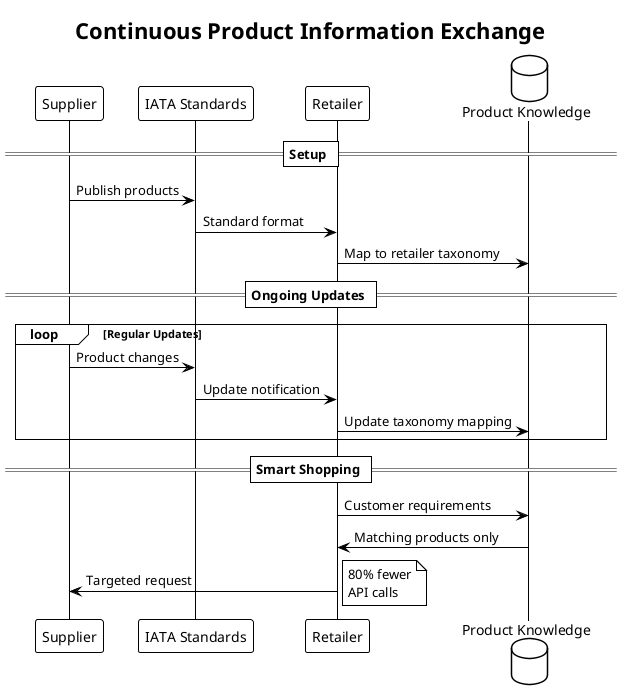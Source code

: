 
@startuml continuous_maintenance
!theme plain
title Continuous Product Information Exchange

participant Supplier
participant "IATA Standards" as IATA
participant Retailer
database "Product Knowledge" as PK

== Setup ==
Supplier -> IATA : Publish products
IATA -> Retailer : Standard format
Retailer -> PK : Map to retailer taxonomy

== Ongoing Updates ==
loop Regular Updates
  Supplier -> IATA : Product changes
  IATA -> Retailer : Update notification  
  Retailer -> PK : Update taxonomy mapping
end

== Smart Shopping ==
Retailer -> PK : Customer requirements
PK -> Retailer : Matching products only
Retailer -> Supplier : Targeted request

note right : 80% fewer\nAPI calls
@enduml